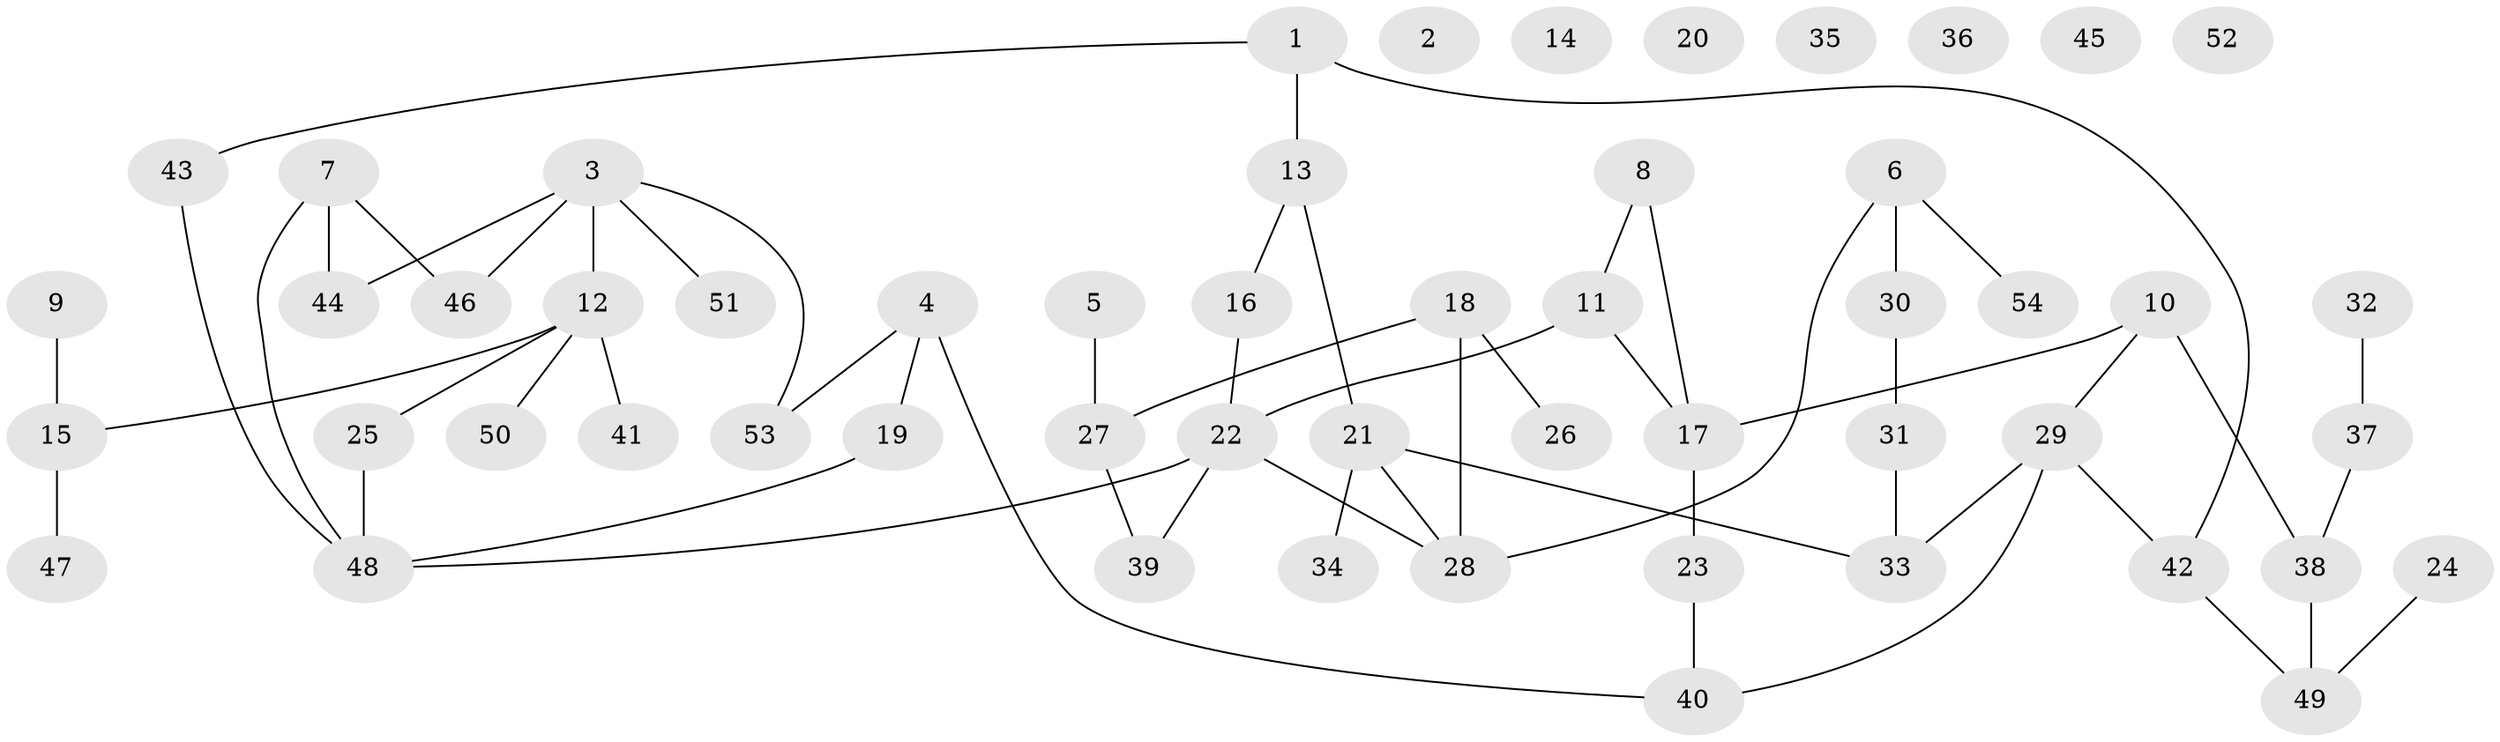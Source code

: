 // coarse degree distribution, {6: 0.1, 2: 0.4, 4: 0.1, 1: 0.4}
// Generated by graph-tools (version 1.1) at 2025/48/03/04/25 22:48:32]
// undirected, 54 vertices, 59 edges
graph export_dot {
  node [color=gray90,style=filled];
  1;
  2;
  3;
  4;
  5;
  6;
  7;
  8;
  9;
  10;
  11;
  12;
  13;
  14;
  15;
  16;
  17;
  18;
  19;
  20;
  21;
  22;
  23;
  24;
  25;
  26;
  27;
  28;
  29;
  30;
  31;
  32;
  33;
  34;
  35;
  36;
  37;
  38;
  39;
  40;
  41;
  42;
  43;
  44;
  45;
  46;
  47;
  48;
  49;
  50;
  51;
  52;
  53;
  54;
  1 -- 13;
  1 -- 42;
  1 -- 43;
  3 -- 12;
  3 -- 44;
  3 -- 46;
  3 -- 51;
  3 -- 53;
  4 -- 19;
  4 -- 40;
  4 -- 53;
  5 -- 27;
  6 -- 28;
  6 -- 30;
  6 -- 54;
  7 -- 44;
  7 -- 46;
  7 -- 48;
  8 -- 11;
  8 -- 17;
  9 -- 15;
  10 -- 17;
  10 -- 29;
  10 -- 38;
  11 -- 17;
  11 -- 22;
  12 -- 15;
  12 -- 25;
  12 -- 41;
  12 -- 50;
  13 -- 16;
  13 -- 21;
  15 -- 47;
  16 -- 22;
  17 -- 23;
  18 -- 26;
  18 -- 27;
  18 -- 28;
  19 -- 48;
  21 -- 28;
  21 -- 33;
  21 -- 34;
  22 -- 28;
  22 -- 39;
  22 -- 48;
  23 -- 40;
  24 -- 49;
  25 -- 48;
  27 -- 39;
  29 -- 33;
  29 -- 40;
  29 -- 42;
  30 -- 31;
  31 -- 33;
  32 -- 37;
  37 -- 38;
  38 -- 49;
  42 -- 49;
  43 -- 48;
}
